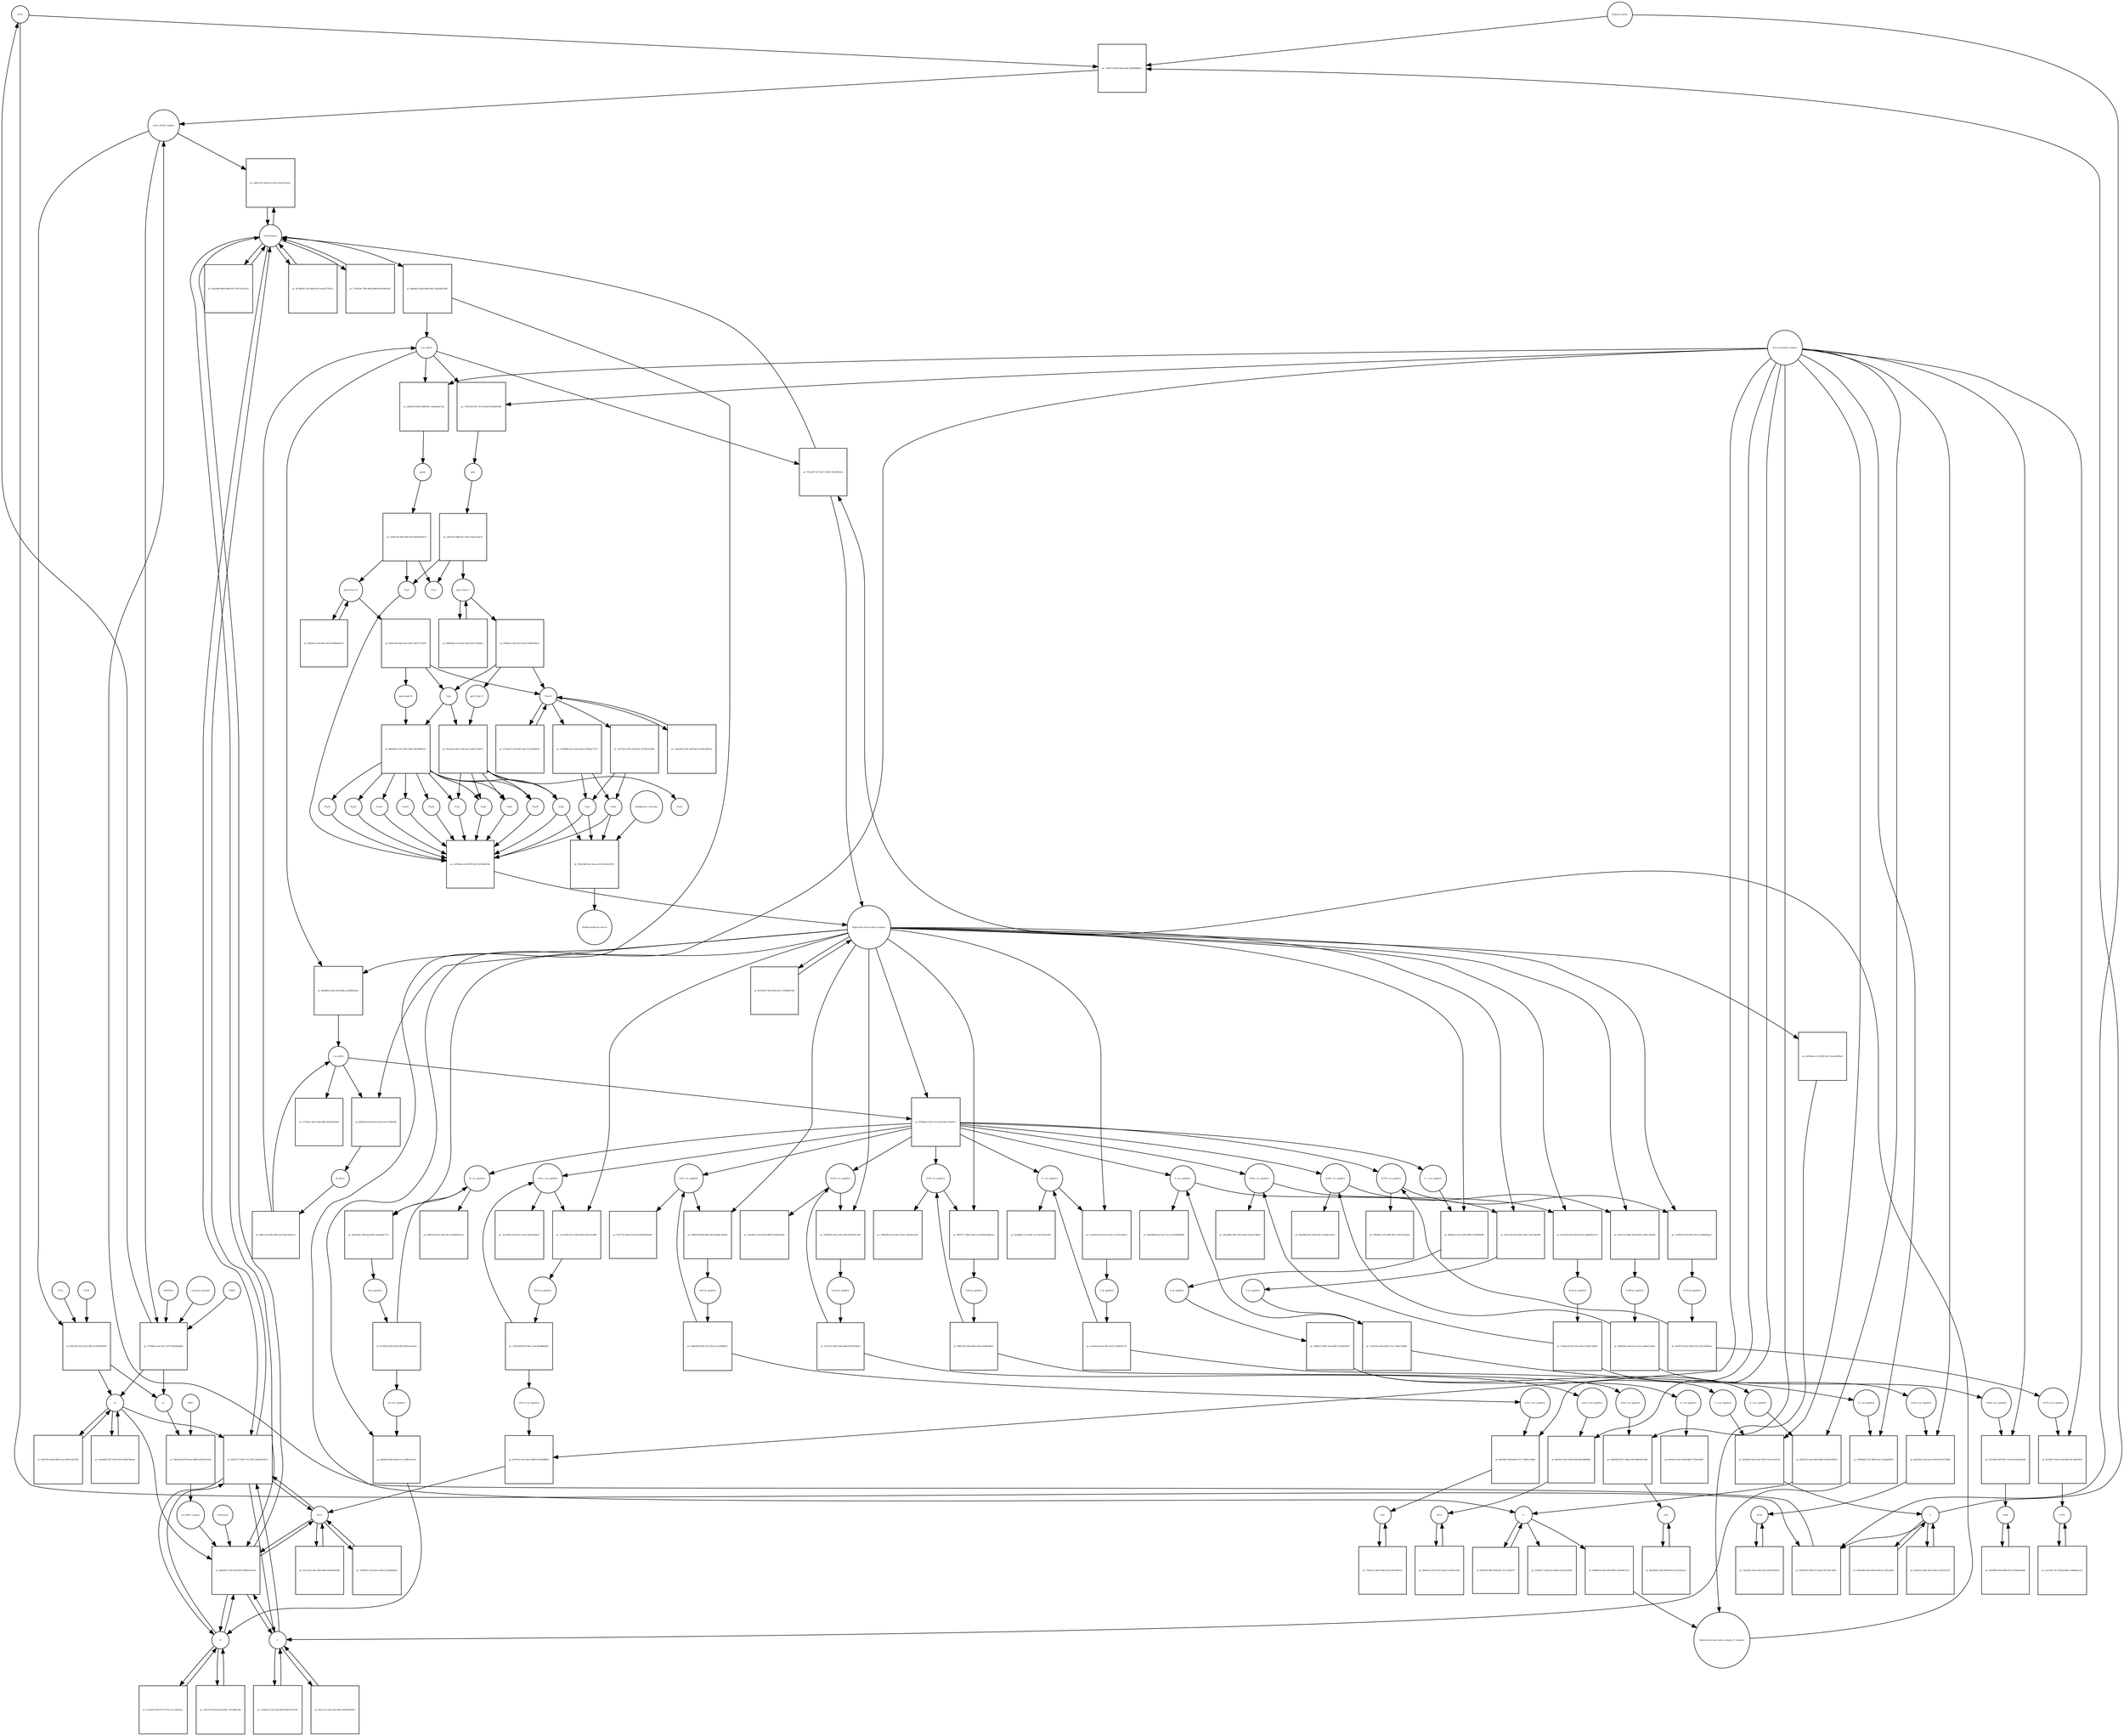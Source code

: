 strict digraph  {
ACE2 [annotation="", bipartite=0, cls=macromolecule, fontsize=4, label=ACE2, shape=circle];
"pr_72e0977f-f208-48ab-b858-52824086d0c3" [annotation="", bipartite=1, cls=process, fontsize=4, label="pr_72e0977f-f208-48ab-b858-52824086d0c3", shape=square];
"ACE2_SPIKE complex" [annotation="", bipartite=0, cls=complex, fontsize=4, label="ACE2_SPIKE complex", shape=circle];
"Heparan sulfate" [annotation="urn_miriam_obo.chebi_CHEBI%3A28815", bipartite=0, cls="simple chemical", fontsize=4, label="Heparan sulfate", shape=circle];
S [annotation=urn_miriam_uniprot_P0DTC2, bipartite=0, cls=macromolecule, fontsize=4, label=S, shape=circle];
Nucleocapsid [annotation="urn_miriam_obo.go_GO%3A0019013", bipartite=0, cls=complex, fontsize=4, label=Nucleocapsid, shape=circle];
"pr_2d58272b-c0d6-447a-bb75-ef9a7032ad3c" [annotation="", bipartite=1, cls=process, fontsize=4, label="pr_2d58272b-c0d6-447a-bb75-ef9a7032ad3c", shape=square];
"pr_f60e27fe-d333-42a1-8f41-4c7db34d1958" [annotation="", bipartite=1, cls=process, fontsize=4, label="pr_f60e27fe-d333-42a1-8f41-4c7db34d1958", shape=square];
S2 [annotation=urn_miriam_interpro_IPR002552, bipartite=0, cls=macromolecule, fontsize=4, label=S2, shape=circle];
CTSB [annotation="", bipartite=0, cls=macromolecule, fontsize=4, label=CTSB, shape=circle];
CTSL [annotation="", bipartite=0, cls=macromolecule, fontsize=4, label=CTSL, shape=circle];
S1 [annotation=urn_miriam_interpro_IPR002551, bipartite=0, cls=macromolecule, fontsize=4, label=S1, shape=circle];
"pr_0024503f-c968-4573-a9ac-007166c7b09e" [annotation="", bipartite=1, cls=process, fontsize=4, label="pr_0024503f-c968-4573-a9ac-007166c7b09e", shape=square];
"pr_2dde4557-e9b3-426f-8f7b-d3b65b2a3e03" [annotation="", bipartite=1, cls=process, fontsize=4, label="pr_2dde4557-e9b3-426f-8f7b-d3b65b2a3e03", shape=square];
cholesterol [annotation="urn_miriam_obo.chebi_CHEBI%3A16113", bipartite=0, cls="simple chemical", fontsize=4, label=cholesterol, shape=circle];
"S1_NRP1 complex" [annotation="", bipartite=0, cls=complex, fontsize=4, label="S1_NRP1 complex", shape=circle];
E [annotation=urn_miriam_uniprot_P0DTC4, bipartite=0, cls=macromolecule, fontsize=4, label=E, shape=circle];
M [annotation=urn_miriam_uniprot_P0DTC5, bipartite=0, cls=macromolecule, fontsize=4, label=M, shape=circle];
Orf7a [annotation=urn_miriam_uniprot_P0DTC7, bipartite=0, cls=macromolecule, fontsize=4, label=Orf7a, shape=circle];
"pr_b68ade22-f04a-44bd-86d3-1ad5b6b233b6" [annotation="", bipartite=1, cls=process, fontsize=4, label="pr_b68ade22-f04a-44bd-86d3-1ad5b6b233b6", shape=square];
"(+)ss gRNA" [annotation=urn_miriam_refseq_NC_045512, bipartite=0, cls="nucleic acid feature", fontsize=4, label="(+)ss gRNA", shape=circle];
N [annotation=urn_miriam_uniprot_P0DTC9, bipartite=0, cls="macromolecule multimer", fontsize=4, label=N, shape=circle];
"pr_4e788626-c302-4fd8-a014-eeab37279a7d" [annotation="", bipartite=1, cls=process, fontsize=4, label="pr_4e788626-c302-4fd8-a014-eeab37279a7d", shape=square];
"pr_1259234e-7985-468b-a6b8-6c94c84814d2" [annotation="", bipartite=1, cls=process, fontsize=4, label="pr_1259234e-7985-468b-a6b8-6c94c84814d2", shape=square];
"pr_a5a8f327-7ab8-4215-84db-ae25391597d6" [annotation="", bipartite=1, cls=process, fontsize=4, label="pr_a5a8f327-7ab8-4215-84db-ae25391597d6", shape=square];
"pr_f3f5f358-78f0-4304-bf6c-f513134657f7" [annotation="", bipartite=1, cls=process, fontsize=4, label="pr_f3f5f358-78f0-4304-bf6c-f513134657f7", shape=square];
"N (+)ss sgmRNA" [annotation=urn_miriam_ncbigene_43740575, bipartite=0, cls="nucleic acid feature", fontsize=4, label="N (+)ss sgmRNA", shape=circle];
"pr_20520a72-aa2e-4b30-b463-9202bc90b550" [annotation="", bipartite=1, cls=process, fontsize=4, label="pr_20520a72-aa2e-4b30-b463-9202bc90b550", shape=square];
"Host translation complex" [annotation="urn_miriam_obo.go_GO%3A0070992", bipartite=0, cls=complex, fontsize=4, label="Host translation complex", shape=circle];
"pr_ffe2c889-8468-4484-bcd7-5957e32473e3" [annotation="", bipartite=1, cls=process, fontsize=4, label="pr_ffe2c889-8468-4484-bcd7-5957e32473e3", shape=square];
"pr_3735ffd6-ca4e-4557-a97f-4461b85dbbf1" [annotation="", bipartite=1, cls=process, fontsize=4, label="pr_3735ffd6-ca4e-4557-a97f-4461b85dbbf1", shape=square];
FURIN [annotation="", bipartite=0, cls=macromolecule, fontsize=4, label=FURIN, shape=circle];
TMPRSS2 [annotation="", bipartite=0, cls=macromolecule, fontsize=4, label=TMPRSS2, shape=circle];
"Camostat mesylate" [annotation="urn_miriam_pubchem.compound_2536", bipartite=0, cls="simple chemical", fontsize=4, label="Camostat mesylate", shape=circle];
"pr_f8eb739c-6b4d-4669-a1a5-5967ee4a7538" [annotation="", bipartite=1, cls=process, fontsize=4, label="pr_f8eb739c-6b4d-4669-a1a5-5967ee4a7538", shape=square];
"Replication transcription complex_N oligomer" [annotation="", bipartite=0, cls=complex, fontsize=4, label="Replication transcription complex_N oligomer", shape=circle];
"pr_7ff3c894-7e97-4d77-b50b-e74cb09f4cbe" [annotation="", bipartite=1, cls=process, fontsize=4, label="pr_7ff3c894-7e97-4d77-b50b-e74cb09f4cbe", shape=square];
"Replication transcription complex" [annotation="", bipartite=0, cls=complex, fontsize=4, label="Replication transcription complex", shape=circle];
"pr_642d7c72-5845-471e-9f32-2a4b14912b15" [annotation="", bipartite=1, cls=process, fontsize=4, label="pr_642d7c72-5845-471e-9f32-2a4b14912b15", shape=square];
"pr_ea2a64b2-3f1f-475d-a395-fe36b139aa4e" [annotation="", bipartite=1, cls=process, fontsize=4, label="pr_ea2a64b2-3f1f-475d-a395-fe36b139aa4e", shape=square];
"pp1a Nsp3-11" [annotation=urn_miriam_uniprot_P0DTC1, bipartite=0, cls=macromolecule, fontsize=4, label="pp1a Nsp3-11", shape=circle];
"pr_e0480caf-3d35-4a74-b301-83dfef386aca" [annotation="", bipartite=1, cls=process, fontsize=4, label="pr_e0480caf-3d35-4a74-b301-83dfef386aca", shape=square];
"pp1a Nsp6-11" [annotation=urn_miriam_uniprot_P0DTC1, bipartite=0, cls=macromolecule, fontsize=4, label="pp1a Nsp6-11", shape=circle];
"Nsp3-4" [annotation="urn_miriam_ncbiprotein_YP_009725299|urn_miriam_ncbiprotein_YP_009725300", bipartite=0, cls=macromolecule, fontsize=4, label="Nsp3-4", shape=circle];
Nsp5 [annotation=urn_miriam_ncbiprotein_YP_009725301, bipartite=0, cls="macromolecule multimer", fontsize=4, label=Nsp5, shape=circle];
"Endoplasmic reticulum" [annotation="urn_miriam_obo.go_GO%3A0005783", bipartite=0, cls=complex, fontsize=4, label="Endoplasmic reticulum", shape=circle];
"pr_876e22b6-56c2-4eae-ac8f-95514a0cf47e" [annotation="", bipartite=1, cls=process, fontsize=4, label="pr_876e22b6-56c2-4eae-ac8f-95514a0cf47e", shape=square];
"Double-membrane vesicle" [annotation="urn_miriam_obo.go_GO%3A0039718", bipartite=0, cls=complex, fontsize=4, label="Double-membrane vesicle", shape=circle];
Nsp4 [annotation=urn_miriam_ncbiprotein_YP_009725300, bipartite=0, cls=macromolecule, fontsize=4, label=Nsp4, shape=circle];
Nsp3 [annotation=urn_miriam_ncbiprotein_YP_009725299, bipartite=0, cls=macromolecule, fontsize=4, label=Nsp3, shape=circle];
Nsp6 [annotation=urn_miriam_ncbiprotein_YP_009725302, bipartite=0, cls=macromolecule, fontsize=4, label=Nsp6, shape=circle];
"pr_b9db28ba-a313-4da1-b2f6-4261c7b830ac" [annotation="", bipartite=1, cls=process, fontsize=4, label="pr_b9db28ba-a313-4da1-b2f6-4261c7b830ac", shape=square];
"pr_124e2029-529e-4349-ba25-d7b92c6087ab" [annotation="", bipartite=1, cls=process, fontsize=4, label="pr_124e2029-529e-4349-ba25-d7b92c6087ab", shape=square];
"pp1ab Nsp3-16" [annotation=urn_miriam_uniprot_P0DTD1, bipartite=0, cls=macromolecule, fontsize=4, label="pp1ab Nsp3-16", shape=circle];
"pr_3fdf420a-a02d-4e4a-9ff2-fa9d6dadeb7d" [annotation="", bipartite=1, cls=process, fontsize=4, label="pr_3fdf420a-a02d-4e4a-9ff2-fa9d6dadeb7d", shape=square];
"pr_beeee3d2-b44d-41af-b59b-7d5b71776e95" [annotation="", bipartite=1, cls=process, fontsize=4, label="pr_beeee3d2-b44d-41af-b59b-7d5b71776e95", shape=square];
"pp1ab nsp6-16" [annotation=urn_miriam_uniprot_P0DTD1, bipartite=0, cls=macromolecule, fontsize=4, label="pp1ab nsp6-16", shape=circle];
"pr_41c81f2f-6e98-4772-a781-a7cc3447be1c" [annotation="", bipartite=1, cls=process, fontsize=4, label="pr_41c81f2f-6e98-4772-a781-a7cc3447be1c", shape=square];
"pr_1338e61a-5335-43f3-b630-0b4551b74781" [annotation="", bipartite=1, cls=process, fontsize=4, label="pr_1338e61a-5335-43f3-b630-0b4551b74781", shape=square];
"pr_fc54fc01-2b62-4622-b0e0-c1a837f21251" [annotation="", bipartite=1, cls=process, fontsize=4, label="pr_fc54fc01-2b62-4622-b0e0-c1a837f21251", shape=square];
"pr_c83e7250-602d-4e0d-904a-776ceb96a7ba" [annotation="", bipartite=1, cls=process, fontsize=4, label="pr_c83e7250-602d-4e0d-904a-776ceb96a7ba", shape=square];
"pr_69ce7272-52fa-44e4-9803-bd1fd2e96562" [annotation="", bipartite=1, cls=process, fontsize=4, label="pr_69ce7272-52fa-44e4-9803-bd1fd2e96562", shape=square];
"pr_0045d492-9a9f-4a95-8108-8cc23f81ed69" [annotation="", bipartite=1, cls=process, fontsize=4, label="pr_0045d492-9a9f-4a95-8108-8cc23f81ed69", shape=square];
"pr_26114c42-20ac-48f5-9d0b-694b2a82549f" [annotation="", bipartite=1, cls=process, fontsize=4, label="pr_26114c42-20ac-48f5-9d0b-694b2a82549f", shape=square];
Orf6 [annotation=urn_miriam_uniprot_P0DTC6, bipartite=0, cls=macromolecule, fontsize=4, label=Orf6, shape=circle];
"pr_716d735c-4d67-46d9-a2f4-fcf8cd067eb7" [annotation="", bipartite=1, cls=process, fontsize=4, label="pr_716d735c-4d67-46d9-a2f4-fcf8cd067eb7", shape=square];
Orf3a [annotation=urn_miriam_uniprot_P0DTC3, bipartite=0, cls=macromolecule, fontsize=4, label=Orf3a, shape=circle];
"pr_7de29621-9de3-4361-9d19-fb02f1d7853f" [annotation="", bipartite=1, cls=process, fontsize=4, label="pr_7de29621-9de3-4361-9d19-fb02f1d7853f", shape=square];
Orf8 [annotation=urn_miriam_uniprot_P0DTC8, bipartite=0, cls=macromolecule, fontsize=4, label=Orf8, shape=circle];
"pr_86cd6430-1658-4046-9f1f-5e17efc8eca2" [annotation="", bipartite=1, cls=process, fontsize=4, label="pr_86cd6430-1658-4046-9f1f-5e17efc8eca2", shape=square];
Orf9b [annotation=urn_miriam_uniprot_P0DTD2, bipartite=0, cls=macromolecule, fontsize=4, label=Orf9b, shape=circle];
"pr_4f2694fd-63bf-480d-9370-5d438a6a0846" [annotation="", bipartite=1, cls=process, fontsize=4, label="pr_4f2694fd-63bf-480d-9370-5d438a6a0846", shape=square];
Orf14 [annotation=urn_miriam_uniprot_P0DTD3, bipartite=0, cls=macromolecule, fontsize=4, label=Orf14, shape=circle];
"pr_49db31ad-20c8-47d7-ae06-21e2bfae16d6" [annotation="", bipartite=1, cls=process, fontsize=4, label="pr_49db31ad-20c8-47d7-ae06-21e2bfae16d6", shape=square];
Orf7b [annotation=urn_miriam_uniprot_P0DTD8, bipartite=0, cls=macromolecule, fontsize=4, label=Orf7b, shape=circle];
"pr_aa313d17-9c7b-4fbd-86a8-7eb8d64aca34" [annotation="", bipartite=1, cls=process, fontsize=4, label="pr_aa313d17-9c7b-4fbd-86a8-7eb8d64aca34", shape=square];
"pr_70708912-210b-44ca-9b30-252d286b04b3" [annotation="", bipartite=1, cls=process, fontsize=4, label="pr_70708912-210b-44ca-9b30-252d286b04b3", shape=square];
"M (+)ss sgmRNA" [annotation="", bipartite=0, cls="nucleic acid feature", fontsize=4, label="M (+)ss sgmRNA", shape=circle];
"pr_d29afe6f-0e6e-4ebd-9c11-a6ffbcafec41" [annotation="", bipartite=1, cls=process, fontsize=4, label="pr_d29afe6f-0e6e-4ebd-9c11-a6ffbcafec41", shape=square];
"E (+)ss sgmRNA" [annotation="", bipartite=0, cls="nucleic acid feature", fontsize=4, label="E (+)ss sgmRNA", shape=circle];
"pr_470838d9-7a15-4983-afaf-3125d4eb0f54" [annotation="", bipartite=1, cls=process, fontsize=4, label="pr_470838d9-7a15-4983-afaf-3125d4eb0f54", shape=square];
"S (+)ss sgmRNA" [annotation="", bipartite=0, cls="nucleic acid feature", fontsize=4, label="S (+)ss sgmRNA", shape=circle];
"pr_62581665-6dc0-46a7-8b39-2617eec5ac5b" [annotation="", bipartite=1, cls=process, fontsize=4, label="pr_62581665-6dc0-46a7-8b39-2617eec5ac5b", shape=square];
"Orf7a (+)ss sgmRNA" [annotation="", bipartite=0, cls="nucleic acid feature", fontsize=4, label="Orf7a (+)ss sgmRNA", shape=circle];
"pr_dc0f7dc2-1de3-45cb-890b-6c1b36d84f3e" [annotation="", bipartite=1, cls=process, fontsize=4, label="pr_dc0f7dc2-1de3-45cb-890b-6c1b36d84f3e", shape=square];
"Orf6  (+)ss sgmRNA" [annotation="", bipartite=0, cls="nucleic acid feature", fontsize=4, label="Orf6  (+)ss sgmRNA", shape=circle];
"pr_f9cd04f9-3639-40e0-a757-7dd9011ef6b5" [annotation="", bipartite=1, cls=process, fontsize=4, label="pr_f9cd04f9-3639-40e0-a757-7dd9011ef6b5", shape=square];
"Orf3a (+)ss sgmRNA" [annotation="", bipartite=0, cls="nucleic acid feature", fontsize=4, label="Orf3a (+)ss sgmRNA", shape=circle];
"pr_bad53261-a31b-4ae3-91f6-bc5fd727db6e" [annotation="", bipartite=1, cls=process, fontsize=4, label="pr_bad53261-a31b-4ae3-91f6-bc5fd727db6e", shape=square];
"Orf8 (+)ss sgmRNA" [annotation="", bipartite=0, cls="nucleic acid feature", fontsize=4, label="Orf8 (+)ss sgmRNA", shape=circle];
"pr_a9b62030-d971-4dbb-a7bf-8399e00cb382" [annotation="", bipartite=1, cls=process, fontsize=4, label="pr_a9b62030-d971-4dbb-a7bf-8399e00cb382", shape=square];
"Orf9b (+)ss sgmRNA" [annotation="", bipartite=0, cls="nucleic acid feature", fontsize=4, label="Orf9b (+)ss sgmRNA", shape=circle];
"pr_cf211bbd-e878-49c7-a31d-dc4fcdaeb39b" [annotation="", bipartite=1, cls=process, fontsize=4, label="pr_cf211bbd-e878-49c7-a31d-dc4fcdaeb39b", shape=square];
"Orf14 (+)ss sgmRNA" [annotation="", bipartite=0, cls="nucleic acid feature", fontsize=4, label="Orf14 (+)ss sgmRNA", shape=circle];
"pr_fdfc8a74-0fa5-4918-8e69-d9e3df49fb4f" [annotation="", bipartite=1, cls=process, fontsize=4, label="pr_fdfc8a74-0fa5-4918-8e69-d9e3df49fb4f", shape=square];
"Orf7b (+)ss sgmRNA" [annotation="", bipartite=0, cls="nucleic acid feature", fontsize=4, label="Orf7b (+)ss sgmRNA", shape=circle];
"pr_5f258ef7-242b-4c3d-94e6-36c1af0036eb" [annotation="", bipartite=1, cls=process, fontsize=4, label="pr_5f258ef7-242b-4c3d-94e6-36c1af0036eb", shape=square];
"(-)ss gRNA" [annotation=urn_miriam_refseq_NC_045512, bipartite=0, cls="nucleic acid feature", fontsize=4, label="(-)ss gRNA", shape=circle];
"pr_cf73563c-2b7a-444b-9883-80a3f5f546ed" [annotation="", bipartite=1, cls=process, fontsize=4, label="pr_cf73563c-2b7a-444b-9883-80a3f5f546ed", shape=square];
"pr_04688b39-b9e6-4f66-9963-244edf8a75a3" [annotation="", bipartite=1, cls=process, fontsize=4, label="pr_04688b39-b9e6-4f66-9963-244edf8a75a3", shape=square];
"pr_8de60631-b5ba-41d6-868a-cdc8f8a581b1" [annotation="", bipartite=1, cls=process, fontsize=4, label="pr_8de60631-b5ba-41d6-868a-cdc8f8a581b1", shape=square];
"M (-)ss sgmRNA" [annotation=urn_miriam_ncbigene_43740571, bipartite=0, cls="nucleic acid feature", fontsize=4, label="M (-)ss sgmRNA", shape=circle];
"pr_b566753e-02cf-40a8-9b73-e6bf400a3c42" [annotation="", bipartite=1, cls=process, fontsize=4, label="pr_b566753e-02cf-40a8-9b73-e6bf400a3c42", shape=square];
"E (-)ss sgmRNA" [annotation=urn_miriam_ncbigene_43740570, bipartite=0, cls="nucleic acid feature", fontsize=4, label="E (-)ss sgmRNA", shape=circle];
"pr_ba8e6b98-bca9-41e7-9c22-d11b8649da06" [annotation="", bipartite=1, cls=process, fontsize=4, label="pr_ba8e6b98-bca9-41e7-9c22-d11b8649da06", shape=square];
"S (-)ss sgmRNA" [annotation="", bipartite=0, cls="nucleic acid feature", fontsize=4, label="S (-)ss sgmRNA", shape=circle];
"pr_61abb0ed-cf14-4487-a1c2-bf735524c930" [annotation="", bipartite=1, cls=process, fontsize=4, label="pr_61abb0ed-cf14-4487-a1c2-bf735524c930", shape=square];
"Orf7a (-)ss sgmRNA" [annotation="", bipartite=0, cls="nucleic acid feature", fontsize=4, label="Orf7a (-)ss sgmRNA", shape=circle];
"pr_32522902-6a5d-44cc-bcb3-03a61e8464cf" [annotation="", bipartite=1, cls=process, fontsize=4, label="pr_32522902-6a5d-44cc-bcb3-03a61e8464cf", shape=square];
"Orf6 (-)ss sgmRNA" [annotation="", bipartite=0, cls="nucleic acid feature", fontsize=4, label="Orf6 (-)ss sgmRNA", shape=circle];
"pr_f7af77d7-85a0-432f-b1ad-68d81f054d5c" [annotation="", bipartite=1, cls=process, fontsize=4, label="pr_f7af77d7-85a0-432f-b1ad-68d81f054d5c", shape=square];
"Orf3a (-)ss sgmRNA" [annotation="", bipartite=0, cls="nucleic acid feature", fontsize=4, label="Orf3a (-)ss sgmRNA", shape=circle];
"pr_52aed866-5d87-409c-8ede-81e8ea75bbb5" [annotation="", bipartite=1, cls=process, fontsize=4, label="pr_52aed866-5d87-409c-8ede-81e8ea75bbb5", shape=square];
"Orf8 (-)ss sgmRNA" [annotation="", bipartite=0, cls="nucleic acid feature", fontsize=4, label="Orf8 (-)ss sgmRNA", shape=circle];
"pr_7892609d-e2cd-444c-b4a3-c18023fc2284" [annotation="", bipartite=1, cls=process, fontsize=4, label="pr_7892609d-e2cd-444c-b4a3-c18023fc2284", shape=square];
"Orf9b (-)ss sgmRNA" [annotation="", bipartite=0, cls="nucleic acid feature", fontsize=4, label="Orf9b (-)ss sgmRNA", shape=circle];
"pr_ff9e086d-ffab-4148-a8d7-e24bd61cb27a" [annotation="", bipartite=1, cls=process, fontsize=4, label="pr_ff9e086d-ffab-4148-a8d7-e24bd61cb27a", shape=square];
"Orf14 (-)ss sgmRNA" [annotation="", bipartite=0, cls="nucleic acid feature", fontsize=4, label="Orf14 (-)ss sgmRNA", shape=circle];
"pr_12ae9b5b-5336-4e9a-b899-974a643544f4" [annotation="", bipartite=1, cls=process, fontsize=4, label="pr_12ae9b5b-5336-4e9a-b899-974a643544f4", shape=square];
"Orf7b (-)ss sgmRNA" [annotation="", bipartite=0, cls="nucleic acid feature", fontsize=4, label="Orf7b (-)ss sgmRNA", shape=circle];
"pr_50059efe-707d-4ff6-9b79-3c82379e2deb" [annotation="", bipartite=1, cls=process, fontsize=4, label="pr_50059efe-707d-4ff6-9b79-3c82379e2deb", shape=square];
"pr_d0952300-6c06-48c9-be53-9a7517b65266" [annotation="", bipartite=1, cls=process, fontsize=4, label="pr_d0952300-6c06-48c9-be53-9a7517b65266", shape=square];
"ds gRNA" [annotation=urn_miriam_refseq_NC_045512, bipartite=0, cls="nucleic acid feature", fontsize=4, label="ds gRNA", shape=circle];
"pr_4822a5a0-149b-44c9-8f1f-14ada46e777a" [annotation="", bipartite=1, cls=process, fontsize=4, label="pr_4822a5a0-149b-44c9-8f1f-14ada46e777a", shape=square];
"M ds sgmRNA" [annotation="", bipartite=0, cls="nucleic acid feature", fontsize=4, label="M ds sgmRNA", shape=circle];
"pr_4c81c7a6-0edf-464e-9dcb-7e0321df29f6" [annotation="", bipartite=1, cls=process, fontsize=4, label="pr_4c81c7a6-0edf-464e-9dcb-7e0321df29f6", shape=square];
"E ds sgmRNA" [annotation="", bipartite=0, cls="nucleic acid feature", fontsize=4, label="E ds sgmRNA", shape=circle];
"pr_e1ee85a9-b1ad-4cc0-be61-c47267e56e23" [annotation="", bipartite=1, cls=process, fontsize=4, label="pr_e1ee85a9-b1ad-4cc0-be61-c47267e56e23", shape=square];
"S ds sgmRNA" [annotation="", bipartite=0, cls="nucleic acid feature", fontsize=4, label="S ds sgmRNA", shape=circle];
"pr_31ac8190-01e5-4786-be88-5ab01efe28f6" [annotation="", bipartite=1, cls=process, fontsize=4, label="pr_31ac8190-01e5-4786-be88-5ab01efe28f6", shape=square];
"Orf7a ds sgmRNA" [annotation="", bipartite=0, cls="nucleic acid feature", fontsize=4, label="Orf7a ds sgmRNA", shape=circle];
"pr_f76b0070-f828-4f8b-94c8-b9a4bca8e942" [annotation="", bipartite=1, cls=process, fontsize=4, label="pr_f76b0070-f828-4f8b-94c8-b9a4bca8e942", shape=square];
"Orf6 ds sgmRNA" [annotation="", bipartite=0, cls="nucleic acid feature", fontsize=4, label="Orf6 ds sgmRNA", shape=circle];
"pr_9c5912f4-da3b-4622-9a30-e40de062e11d" [annotation="", bipartite=1, cls=process, fontsize=4, label="pr_9c5912f4-da3b-4622-9a30-e40de062e11d", shape=square];
"Orf3a ds sgmRNA" [annotation="", bipartite=0, cls="nucleic acid feature", fontsize=4, label="Orf3a ds sgmRNA", shape=circle];
"pr_9d915771-88ad-40a0-a139-b03e18db01e0" [annotation="", bipartite=1, cls=process, fontsize=4, label="pr_9d915771-88ad-40a0-a139-b03e18db01e0", shape=square];
"Orf8 ds sgmRNA" [annotation="", bipartite=0, cls="nucleic acid feature", fontsize=4, label="Orf8 ds sgmRNA", shape=circle];
"pr_da627126-b8a2-49a0-845d-3168e17b4a4b" [annotation="", bipartite=1, cls=process, fontsize=4, label="pr_da627126-b8a2-49a0-845d-3168e17b4a4b", shape=square];
"Orf9b ds sgmRNA" [annotation="", bipartite=0, cls="nucleic acid feature", fontsize=4, label="Orf9b ds sgmRNA", shape=circle];
"pr_3350887d-2822-4cd5-b794-3d20796c336f" [annotation="", bipartite=1, cls=process, fontsize=4, label="pr_3350887d-2822-4cd5-b794-3d20796c336f", shape=square];
"Orf14 ds sgmRNA" [annotation="", bipartite=0, cls="nucleic acid feature", fontsize=4, label="Orf14 ds sgmRNA", shape=circle];
"pr_a1589356-2976-4876-8914-3f3d9ed3bae7" [annotation="", bipartite=1, cls=process, fontsize=4, label="pr_a1589356-2976-4876-8914-3f3d9ed3bae7", shape=square];
"Orf7b ds sgmRNA" [annotation="", bipartite=0, cls="nucleic acid feature", fontsize=4, label="Orf7b ds sgmRNA", shape=circle];
"pr_8b6a7a24-f300-440f-aef0-09ac542fa1ec" [annotation="", bipartite=1, cls=process, fontsize=4, label="pr_8b6a7a24-f300-440f-aef0-09ac542fa1ec", shape=square];
"pr_b133f61d-045e-4878-9ff0-e66521e3b2ed" [annotation="", bipartite=1, cls=process, fontsize=4, label="pr_b133f61d-045e-4878-9ff0-e66521e3b2ed", shape=square];
"pr_0c4553cb-e594-4828-a7ea-17b8e73a8bf0" [annotation="", bipartite=1, cls=process, fontsize=4, label="pr_0c4553cb-e594-4828-a7ea-17b8e73a8bf0", shape=square];
"pr_aa3a3e4a-dacd-44f1-ba3f-27edbf59e730" [annotation="", bipartite=1, cls=process, fontsize=4, label="pr_aa3a3e4a-dacd-44f1-ba3f-27edbf59e730", shape=square];
"pr_2720e398-8478-4bfc-a7e4-8f5ddbfbd4f3" [annotation="", bipartite=1, cls=process, fontsize=4, label="pr_2720e398-8478-4bfc-a7e4-8f5ddbfbd4f3", shape=square];
"pr_02db35b4-2096-4727-8231-6c1a6d494ef7" [annotation="", bipartite=1, cls=process, fontsize=4, label="pr_02db35b4-2096-4727-8231-6c1a6d494ef7", shape=square];
"pr_734edce8-6a37-4dc4-96a3-d238bc3a80af" [annotation="", bipartite=1, cls=process, fontsize=4, label="pr_734edce8-6a37-4dc4-96a3-d238bc3a80af", shape=square];
"pr_d9b671b1-0a0d-4f46-a004-bcfdde09fb71" [annotation="", bipartite=1, cls=process, fontsize=4, label="pr_d9b671b1-0a0d-4f46-a004-bcfdde09fb71", shape=square];
"pr_d67bb5ab-1aed-413e-a2a3-aa84a15c0b1a" [annotation="", bipartite=1, cls=process, fontsize=4, label="pr_d67bb5ab-1aed-413e-a2a3-aa84a15c0b1a", shape=square];
"pr_07a17ef7-56d7-4e8e-9d6d-95f1b1f942af" [annotation="", bipartite=1, cls=process, fontsize=4, label="pr_07a17ef7-56d7-4e8e-9d6d-95f1b1f942af", shape=square];
"pr_b3e99759-b0a2-45bb-9215-833c180f6aca" [annotation="", bipartite=1, cls=process, fontsize=4, label="pr_b3e99759-b0a2-45bb-9215-833c180f6aca", shape=square];
"N  (-)ss sgmRNA" [annotation=urn_miriam_ncbigene_43740575, bipartite=0, cls="nucleic acid feature", fontsize=4, label="N  (-)ss sgmRNA", shape=circle];
"pr_bf48a61e-0caf-4a29-9d98-cf7baf9636f0" [annotation="", bipartite=1, cls=process, fontsize=4, label="pr_bf48a61e-0caf-4a29-9d98-cf7baf9636f0", shape=square];
"N ds sgmRNA" [annotation="", bipartite=0, cls="nucleic acid feature", fontsize=4, label="N ds sgmRNA", shape=circle];
"pr_1d0f6571-6642-4c0e-b99f-579a6b267ff7" [annotation="", bipartite=1, cls=process, fontsize=4, label="pr_1d0f6571-6642-4c0e-b99f-579a6b267ff7", shape=square];
"N (-)ss sgmRNA" [annotation="", bipartite=0, cls="nucleic acid feature", fontsize=4, label="N (-)ss sgmRNA", shape=circle];
pp1ab [annotation=urn_miriam_uniprot_P0DTD1, bipartite=0, cls=macromolecule, fontsize=4, label=pp1ab, shape=circle];
"pr_22d9ccbd-60b4-4ff4-bb7d-8b3ef9a695c2" [annotation="", bipartite=1, cls=process, fontsize=4, label="pr_22d9ccbd-60b4-4ff4-bb7d-8b3ef9a695c2", shape=square];
Nsp2 [annotation=urn_miriam_ncbiprotein_YP_009725298, bipartite=0, cls=macromolecule, fontsize=4, label=Nsp2, shape=circle];
Nsp1 [annotation=urn_miriam_ncbiprotein_YP_009725297, bipartite=0, cls=macromolecule, fontsize=4, label=Nsp1, shape=circle];
pp1a [annotation=urn_miriam_uniprot_P0DTC1, bipartite=0, cls=macromolecule, fontsize=4, label=pp1a, shape=circle];
"pr_10faf70e-986b-4d77-8fc4-f30e1bce6c5c" [annotation="", bipartite=1, cls=process, fontsize=4, label="pr_10faf70e-986b-4d77-8fc4-f30e1bce6c5c", shape=square];
"pr_d7ea651f-c02d-4847-b43c-81d13d464cfe" [annotation="", bipartite=1, cls=process, fontsize=4, label="pr_d7ea651f-c02d-4847-b43c-81d13d464cfe", shape=square];
"pr_3a273ee3-ef64-43ed-9bc1-877f8c162660" [annotation="", bipartite=1, cls=process, fontsize=4, label="pr_3a273ee3-ef64-43ed-9bc1-877f8c162660", shape=square];
"pr_1138d900-bec9-4ab2-823e-839a4ba7727d" [annotation="", bipartite=1, cls=process, fontsize=4, label="pr_1138d900-bec9-4ab2-823e-839a4ba7727d", shape=square];
"pr_65ac8aee-66f7-452f-bee0-cb9577a04473" [annotation="", bipartite=1, cls=process, fontsize=4, label="pr_65ac8aee-66f7-452f-bee0-cb9577a04473", shape=square];
Nsp7 [annotation=urn_miriam_ncbiprotein_YP_009725303, bipartite=0, cls=macromolecule, fontsize=4, label=Nsp7, shape=circle];
Nsp8 [annotation=urn_miriam_ncbiprotein_YP_009725304, bipartite=0, cls=macromolecule, fontsize=4, label=Nsp8, shape=circle];
Nsp9 [annotation=urn_miriam_ncbiprotein_YP_009725305, bipartite=0, cls=macromolecule, fontsize=4, label=Nsp9, shape=circle];
Nsp10 [annotation=urn_miriam_ncbiprotein_YP_009725306, bipartite=0, cls=macromolecule, fontsize=4, label=Nsp10, shape=circle];
Nsp11 [annotation=urn_miriam_ncbiprotein_YP_009725312, bipartite=0, cls=macromolecule, fontsize=4, label=Nsp11, shape=circle];
"pr_8862942e-8725-449e-b485-c8d74896fc61" [annotation="", bipartite=1, cls=process, fontsize=4, label="pr_8862942e-8725-449e-b485-c8d74896fc61", shape=square];
Nsp13 [annotation=urn_miriam_ncbiprotein_YP_009725308, bipartite=0, cls=macromolecule, fontsize=4, label=Nsp13, shape=circle];
Nsp12 [annotation=urn_miriam_ncbiprotein_YP_009725307, bipartite=0, cls=macromolecule, fontsize=4, label=Nsp12, shape=circle];
Nsp16 [annotation=urn_miriam_ncbiprotein_YP_009725311, bipartite=0, cls=macromolecule, fontsize=4, label=Nsp16, shape=circle];
Nsp15 [annotation=urn_miriam_ncbiprotein_YP_009725310, bipartite=0, cls=macromolecule, fontsize=4, label=Nsp15, shape=circle];
Nsp14 [annotation=urn_miriam_ncbiprotein_YP_009725309, bipartite=0, cls=macromolecule, fontsize=4, label=Nsp14, shape=circle];
"pr_a27b64dc-bc04-49f7-825c-f410f348c32a" [annotation="", bipartite=1, cls=process, fontsize=4, label="pr_a27b64dc-bc04-49f7-825c-f410f348c32a", shape=square];
"pr_75281140-42e7-47e2-b2b0-67254604789f" [annotation="", bipartite=1, cls=process, fontsize=4, label="pr_75281140-42e7-47e2-b2b0-67254604789f", shape=square];
"pr_d463473e-8933-4448-99cc-83edae6a75a1" [annotation="", bipartite=1, cls=process, fontsize=4, label="pr_d463473e-8933-4448-99cc-83edae6a75a1", shape=square];
"pr_fe9e43a3-f3e3-4268-90df-377f6a5edb57" [annotation="", bipartite=1, cls=process, fontsize=4, label="pr_fe9e43a3-f3e3-4268-90df-377f6a5edb57", shape=square];
"pr_8f1f3834-754e-45d0-81ee-7305fb8b1598" [annotation="", bipartite=1, cls=process, fontsize=4, label="pr_8f1f3834-754e-45d0-81ee-7305fb8b1598", shape=square];
"pr_a0f50ea8-cc16-4358-92e2-1f1acb3805a9" [annotation="", bipartite=1, cls=process, fontsize=4, label="pr_a0f50ea8-cc16-4358-92e2-1f1acb3805a9", shape=square];
"pr_87899e23-25d5-47ce-b319-84cc37d1f417" [annotation="", bipartite=1, cls=process, fontsize=4, label="pr_87899e23-25d5-47ce-b319-84cc37d1f417", shape=square];
"pr_54a50ead-057b-40ce-9689-b22d70c41a84" [annotation="", bipartite=1, cls=process, fontsize=4, label="pr_54a50ead-057b-40ce-9689-b22d70c41a84", shape=square];
NRP1 [annotation="", bipartite=0, cls=macromolecule, fontsize=4, label=NRP1, shape=circle];
ACE2 -> "pr_72e0977f-f208-48ab-b858-52824086d0c3"  [annotation="", interaction_type=consumption];
ACE2 -> "pr_0024503f-c968-4573-a9ac-007166c7b09e"  [annotation="", interaction_type=consumption];
"pr_72e0977f-f208-48ab-b858-52824086d0c3" -> "ACE2_SPIKE complex"  [annotation="", interaction_type=production];
"ACE2_SPIKE complex" -> "pr_2d58272b-c0d6-447a-bb75-ef9a7032ad3c"  [annotation="urn_miriam_pubmed_32142651|urn_miriam_pubmed_32094589|urn_miriam_taxonomy_2697049", interaction_type=stimulation];
"ACE2_SPIKE complex" -> "pr_f60e27fe-d333-42a1-8f41-4c7db34d1958"  [annotation="", interaction_type=consumption];
"ACE2_SPIKE complex" -> "pr_3735ffd6-ca4e-4557-a97f-4461b85dbbf1"  [annotation="", interaction_type=consumption];
"Heparan sulfate" -> "pr_72e0977f-f208-48ab-b858-52824086d0c3"  [annotation="urn_miriam_pubmed_32142651|urn_miriam_pubmed_32094589|urn_miriam_taxonomy_2697049|urn_miriam_pubmed_32970989", interaction_type=stimulation];
"Heparan sulfate" -> "pr_0024503f-c968-4573-a9ac-007166c7b09e"  [annotation="urn_miriam_pubmed_32142651|urn_miriam_pubmed_32094589|urn_miriam_taxonomy_2697049|urn_miriam_pubmed_32155444|urn_miriam_pubmed_32970989", interaction_type=stimulation];
S -> "pr_72e0977f-f208-48ab-b858-52824086d0c3"  [annotation="", interaction_type=consumption];
S -> "pr_0024503f-c968-4573-a9ac-007166c7b09e"  [annotation="", interaction_type=consumption];
S -> "pr_fc54fc01-2b62-4622-b0e0-c1a837f21251"  [annotation="", interaction_type=consumption];
S -> "pr_0045d492-9a9f-4a95-8108-8cc23f81ed69"  [annotation="", interaction_type=consumption];
Nucleocapsid -> "pr_2d58272b-c0d6-447a-bb75-ef9a7032ad3c"  [annotation="", interaction_type=consumption];
Nucleocapsid -> "pr_2dde4557-e9b3-426f-8f7b-d3b65b2a3e03"  [annotation="", interaction_type=consumption];
Nucleocapsid -> "pr_b68ade22-f04a-44bd-86d3-1ad5b6b233b6"  [annotation="", interaction_type=consumption];
Nucleocapsid -> "pr_4e788626-c302-4fd8-a014-eeab37279a7d"  [annotation="", interaction_type=consumption];
Nucleocapsid -> "pr_1259234e-7985-468b-a6b8-6c94c84814d2"  [annotation="", interaction_type=consumption];
Nucleocapsid -> "pr_ffe2c889-8468-4484-bcd7-5957e32473e3"  [annotation="", interaction_type=consumption];
Nucleocapsid -> "pr_642d7c72-5845-471e-9f32-2a4b14912b15"  [annotation="", interaction_type=consumption];
"pr_2d58272b-c0d6-447a-bb75-ef9a7032ad3c" -> Nucleocapsid  [annotation="", interaction_type=production];
"pr_f60e27fe-d333-42a1-8f41-4c7db34d1958" -> S2  [annotation="", interaction_type=production];
"pr_f60e27fe-d333-42a1-8f41-4c7db34d1958" -> S1  [annotation="", interaction_type=production];
S2 -> "pr_2dde4557-e9b3-426f-8f7b-d3b65b2a3e03"  [annotation="urn_miriam_pubmed_32142651|urn_miriam_pubmed_32094589|urn_miriam_pubmed_32047258|urn_miriam_taxonomy_2697049|urn_miriam_pubmed_32944968", interaction_type=stimulation];
S2 -> "pr_f8eb739c-6b4d-4669-a1a5-5967ee4a7538"  [annotation="", interaction_type=consumption];
S2 -> "pr_642d7c72-5845-471e-9f32-2a4b14912b15"  [annotation="urn_miriam_pubmed_32142651|urn_miriam_pubmed_32047258|urn_miriam_taxonomy_2697049", interaction_type=stimulation];
S2 -> "pr_ea2a64b2-3f1f-475d-a395-fe36b139aa4e"  [annotation="", interaction_type=consumption];
CTSB -> "pr_f60e27fe-d333-42a1-8f41-4c7db34d1958"  [annotation="urn_miriam_pubmed_32142651|urn_miriam_taxonomy_2697049", interaction_type=catalysis];
CTSL -> "pr_f60e27fe-d333-42a1-8f41-4c7db34d1958"  [annotation="urn_miriam_pubmed_32142651|urn_miriam_taxonomy_2697049", interaction_type=catalysis];
S1 -> "pr_54a50ead-057b-40ce-9689-b22d70c41a84"  [annotation="", interaction_type=consumption];
"pr_0024503f-c968-4573-a9ac-007166c7b09e" -> "ACE2_SPIKE complex"  [annotation="", interaction_type=production];
"pr_2dde4557-e9b3-426f-8f7b-d3b65b2a3e03" -> Nucleocapsid  [annotation="", interaction_type=production];
"pr_2dde4557-e9b3-426f-8f7b-d3b65b2a3e03" -> E  [annotation="", interaction_type=production];
"pr_2dde4557-e9b3-426f-8f7b-d3b65b2a3e03" -> M  [annotation="", interaction_type=production];
"pr_2dde4557-e9b3-426f-8f7b-d3b65b2a3e03" -> Orf7a  [annotation="", interaction_type=production];
cholesterol -> "pr_2dde4557-e9b3-426f-8f7b-d3b65b2a3e03"  [annotation="urn_miriam_pubmed_32142651|urn_miriam_pubmed_32094589|urn_miriam_pubmed_32047258|urn_miriam_taxonomy_2697049|urn_miriam_pubmed_32944968", interaction_type=stimulation];
"S1_NRP1 complex" -> "pr_2dde4557-e9b3-426f-8f7b-d3b65b2a3e03"  [annotation="urn_miriam_pubmed_32142651|urn_miriam_pubmed_32094589|urn_miriam_pubmed_32047258|urn_miriam_taxonomy_2697049|urn_miriam_pubmed_32944968", interaction_type=stimulation];
E -> "pr_2dde4557-e9b3-426f-8f7b-d3b65b2a3e03"  [annotation="", interaction_type=consumption];
E -> "pr_642d7c72-5845-471e-9f32-2a4b14912b15"  [annotation="", interaction_type=consumption];
E -> "pr_1338e61a-5335-43f3-b630-0b4551b74781"  [annotation="", interaction_type=consumption];
E -> "pr_69ce7272-52fa-44e4-9803-bd1fd2e96562"  [annotation="", interaction_type=consumption];
M -> "pr_2dde4557-e9b3-426f-8f7b-d3b65b2a3e03"  [annotation="", interaction_type=consumption];
M -> "pr_642d7c72-5845-471e-9f32-2a4b14912b15"  [annotation="", interaction_type=consumption];
M -> "pr_41c81f2f-6e98-4772-a781-a7cc3447be1c"  [annotation="", interaction_type=consumption];
M -> "pr_c83e7250-602d-4e0d-904a-776ceb96a7ba"  [annotation="", interaction_type=consumption];
Orf7a -> "pr_2dde4557-e9b3-426f-8f7b-d3b65b2a3e03"  [annotation="", interaction_type=consumption];
Orf7a -> "pr_642d7c72-5845-471e-9f32-2a4b14912b15"  [annotation="", interaction_type=consumption];
Orf7a -> "pr_26114c42-20ac-48f5-9d0b-694b2a82549f"  [annotation="", interaction_type=consumption];
Orf7a -> "pr_70708912-210b-44ca-9b30-252d286b04b3"  [annotation="", interaction_type=consumption];
"pr_b68ade22-f04a-44bd-86d3-1ad5b6b233b6" -> "(+)ss gRNA"  [annotation="", interaction_type=production];
"pr_b68ade22-f04a-44bd-86d3-1ad5b6b233b6" -> N  [annotation="", interaction_type=production];
"(+)ss gRNA" -> "pr_7ff3c894-7e97-4d77-b50b-e74cb09f4cbe"  [annotation="", interaction_type=consumption];
"(+)ss gRNA" -> "pr_8de60631-b5ba-41d6-868a-cdc8f8a581b1"  [annotation="", interaction_type=consumption];
"(+)ss gRNA" -> "pr_75281140-42e7-47e2-b2b0-67254604789f"  [annotation="", interaction_type=consumption];
"(+)ss gRNA" -> "pr_d463473e-8933-4448-99cc-83edae6a75a1"  [annotation="", interaction_type=consumption];
N -> "pr_a5a8f327-7ab8-4215-84db-ae25391597d6"  [annotation="", interaction_type=consumption];
N -> "pr_f3f5f358-78f0-4304-bf6c-f513134657f7"  [annotation="", interaction_type=consumption];
N -> "pr_04688b39-b9e6-4f66-9963-244edf8a75a3"  [annotation="", interaction_type=consumption];
"pr_4e788626-c302-4fd8-a014-eeab37279a7d" -> Nucleocapsid  [annotation="", interaction_type=production];
"pr_1259234e-7985-468b-a6b8-6c94c84814d2" -> Nucleocapsid  [annotation="", interaction_type=production];
"pr_f3f5f358-78f0-4304-bf6c-f513134657f7" -> N  [annotation="", interaction_type=production];
"N (+)ss sgmRNA" -> "pr_20520a72-aa2e-4b30-b463-9202bc90b550"  [annotation="", interaction_type=consumption];
"pr_20520a72-aa2e-4b30-b463-9202bc90b550" -> N  [annotation="", interaction_type=production];
"Host translation complex" -> "pr_20520a72-aa2e-4b30-b463-9202bc90b550"  [annotation="", interaction_type="necessary stimulation"];
"Host translation complex" -> "pr_d29afe6f-0e6e-4ebd-9c11-a6ffbcafec41"  [annotation="urn_miriam_pubmed_31226023|urn_miriam_pubmed_27712623", interaction_type="necessary stimulation"];
"Host translation complex" -> "pr_470838d9-7a15-4983-afaf-3125d4eb0f54"  [annotation="urn_miriam_pubmed_31226023|urn_miriam_pubmed_27712623", interaction_type="necessary stimulation"];
"Host translation complex" -> "pr_62581665-6dc0-46a7-8b39-2617eec5ac5b"  [annotation="urn_miriam_pubmed_31226023|urn_miriam_pubmed_27712623", interaction_type="necessary stimulation"];
"Host translation complex" -> "pr_dc0f7dc2-1de3-45cb-890b-6c1b36d84f3e"  [annotation="urn_miriam_pubmed_31226023|urn_miriam_pubmed_27712623", interaction_type="necessary stimulation"];
"Host translation complex" -> "pr_f9cd04f9-3639-40e0-a757-7dd9011ef6b5"  [annotation="urn_miriam_pubmed_31226023|urn_miriam_pubmed_27712623", interaction_type="necessary stimulation"];
"Host translation complex" -> "pr_bad53261-a31b-4ae3-91f6-bc5fd727db6e"  [annotation="urn_miriam_pubmed_31226023|urn_miriam_pubmed_27712623", interaction_type="necessary stimulation"];
"Host translation complex" -> "pr_a9b62030-d971-4dbb-a7bf-8399e00cb382"  [annotation="urn_miriam_pubmed_31226023|urn_miriam_pubmed_27712623", interaction_type="necessary stimulation"];
"Host translation complex" -> "pr_cf211bbd-e878-49c7-a31d-dc4fcdaeb39b"  [annotation="urn_miriam_pubmed_31226023|urn_miriam_pubmed_27712623", interaction_type="necessary stimulation"];
"Host translation complex" -> "pr_fdfc8a74-0fa5-4918-8e69-d9e3df49fb4f"  [annotation="urn_miriam_pubmed_31226023|urn_miriam_pubmed_27712623", interaction_type="necessary stimulation"];
"Host translation complex" -> "pr_5f258ef7-242b-4c3d-94e6-36c1af0036eb"  [annotation="urn_miriam_pubmed_31226023|urn_miriam_pubmed_27712623", interaction_type="necessary stimulation"];
"Host translation complex" -> "pr_75281140-42e7-47e2-b2b0-67254604789f"  [annotation="urn_miriam_pubmed_31226023|urn_miriam_pubmed_27712623", interaction_type="necessary stimulation"];
"Host translation complex" -> "pr_d463473e-8933-4448-99cc-83edae6a75a1"  [annotation="urn_miriam_pubmed_31226023|urn_miriam_pubmed_27712623", interaction_type="necessary stimulation"];
"pr_ffe2c889-8468-4484-bcd7-5957e32473e3" -> Nucleocapsid  [annotation="", interaction_type=production];
"pr_3735ffd6-ca4e-4557-a97f-4461b85dbbf1" -> S2  [annotation="", interaction_type=production];
"pr_3735ffd6-ca4e-4557-a97f-4461b85dbbf1" -> ACE2  [annotation="", interaction_type=production];
"pr_3735ffd6-ca4e-4557-a97f-4461b85dbbf1" -> S1  [annotation="", interaction_type=production];
FURIN -> "pr_3735ffd6-ca4e-4557-a97f-4461b85dbbf1"  [annotation="urn_miriam_pubmed_32142651|urn_miriam_pubmed_32362314|urn_miriam_taxonomy_2697049", interaction_type=catalysis];
TMPRSS2 -> "pr_3735ffd6-ca4e-4557-a97f-4461b85dbbf1"  [annotation="urn_miriam_pubmed_32142651|urn_miriam_pubmed_32362314|urn_miriam_taxonomy_2697049", interaction_type=catalysis];
"Camostat mesylate" -> "pr_3735ffd6-ca4e-4557-a97f-4461b85dbbf1"  [annotation="urn_miriam_pubmed_32142651|urn_miriam_pubmed_32362314|urn_miriam_taxonomy_2697049", interaction_type=inhibition];
"pr_f8eb739c-6b4d-4669-a1a5-5967ee4a7538" -> S2  [annotation="", interaction_type=production];
"Replication transcription complex_N oligomer" -> "pr_7ff3c894-7e97-4d77-b50b-e74cb09f4cbe"  [annotation="", interaction_type=consumption];
"pr_7ff3c894-7e97-4d77-b50b-e74cb09f4cbe" -> Nucleocapsid  [annotation="", interaction_type=production];
"pr_7ff3c894-7e97-4d77-b50b-e74cb09f4cbe" -> "Replication transcription complex"  [annotation="", interaction_type=production];
"Replication transcription complex" -> "pr_8de60631-b5ba-41d6-868a-cdc8f8a581b1"  [annotation="urn_miriam_pubmed_22438542|urn_miriam_taxonomy_11142", interaction_type="necessary stimulation"];
"Replication transcription complex" -> "pr_d0952300-6c06-48c9-be53-9a7517b65266"  [annotation="urn_miriam_pubmed_22438542|urn_miriam_taxonomy_11142", interaction_type="necessary stimulation"];
"Replication transcription complex" -> "pr_4822a5a0-149b-44c9-8f1f-14ada46e777a"  [annotation="urn_miriam_pubmed_22438542|urn_miriam_taxonomy_11142", interaction_type="necessary stimulation"];
"Replication transcription complex" -> "pr_4c81c7a6-0edf-464e-9dcb-7e0321df29f6"  [annotation="urn_miriam_pubmed_22438542|urn_miriam_pubmed_11142", interaction_type="necessary stimulation"];
"Replication transcription complex" -> "pr_e1ee85a9-b1ad-4cc0-be61-c47267e56e23"  [annotation="urn_miriam_pubmed_22438542|urn_miriam_pubmed_11142", interaction_type="necessary stimulation"];
"Replication transcription complex" -> "pr_31ac8190-01e5-4786-be88-5ab01efe28f6"  [annotation="urn_miriam_pubmed_22438542|urn_miriam_taxonomy_11142", interaction_type="necessary stimulation"];
"Replication transcription complex" -> "pr_f76b0070-f828-4f8b-94c8-b9a4bca8e942"  [annotation="urn_miriam_pubmed_22438542|urn_miriam_taxonomy_11142", interaction_type="necessary stimulation"];
"Replication transcription complex" -> "pr_9c5912f4-da3b-4622-9a30-e40de062e11d"  [annotation="urn_miriam_pubmed_22438542|urn_miriam_taxonomy_11142", interaction_type="necessary stimulation"];
"Replication transcription complex" -> "pr_9d915771-88ad-40a0-a139-b03e18db01e0"  [annotation="urn_miriam_pubmed_22438542|urn_miriam_taxonomy_11142", interaction_type="necessary stimulation"];
"Replication transcription complex" -> "pr_da627126-b8a2-49a0-845d-3168e17b4a4b"  [annotation="urn_miriam_pubmed_22438542|urn_miriam_taxonomy_11142", interaction_type="necessary stimulation"];
"Replication transcription complex" -> "pr_3350887d-2822-4cd5-b794-3d20796c336f"  [annotation="urn_miriam_pubmed_22438542|urn_miriam_taxonomy_11142", interaction_type="necessary stimulation"];
"Replication transcription complex" -> "pr_a1589356-2976-4876-8914-3f3d9ed3bae7"  [annotation="urn_miriam_pubmed_22438542|urn_miriam_taxonomy_11142", interaction_type="necessary stimulation"];
"Replication transcription complex" -> "pr_bf48a61e-0caf-4a29-9d98-cf7baf9636f0"  [annotation="urn_miriam_pubmed_22438542|urn_miriam_taxonomy_11142", interaction_type="necessary stimulation"];
"Replication transcription complex" -> "pr_8f1f3834-754e-45d0-81ee-7305fb8b1598"  [annotation="", interaction_type=consumption];
"Replication transcription complex" -> "pr_a0f50ea8-cc16-4358-92e2-1f1acb3805a9"  [annotation="", interaction_type=consumption];
"Replication transcription complex" -> "pr_87899e23-25d5-47ce-b319-84cc37d1f417"  [annotation="urn_miriam_pubmed_8830530|urn_miriam_taxonomy_1138", interaction_type="necessary stimulation"];
"pr_642d7c72-5845-471e-9f32-2a4b14912b15" -> Nucleocapsid  [annotation="", interaction_type=production];
"pr_642d7c72-5845-471e-9f32-2a4b14912b15" -> Orf7a  [annotation="", interaction_type=production];
"pr_642d7c72-5845-471e-9f32-2a4b14912b15" -> E  [annotation="", interaction_type=production];
"pr_642d7c72-5845-471e-9f32-2a4b14912b15" -> M  [annotation="", interaction_type=production];
"pr_ea2a64b2-3f1f-475d-a395-fe36b139aa4e" -> S2  [annotation="", interaction_type=production];
"pp1a Nsp3-11" -> "pr_e0480caf-3d35-4a74-b301-83dfef386aca"  [annotation="urn_miriam_pubmed_21203998|urn_miriam_taxonomy_228407|urn_miriam_pubmed_15564471|urn_miriam_taxonomy_228330", interaction_type=catalysis];
"pp1a Nsp3-11" -> "pr_b9db28ba-a313-4da1-b2f6-4261c7b830ac"  [annotation="", interaction_type=consumption];
"pr_e0480caf-3d35-4a74-b301-83dfef386aca" -> "pp1a Nsp6-11"  [annotation="", interaction_type=production];
"pr_e0480caf-3d35-4a74-b301-83dfef386aca" -> "Nsp3-4"  [annotation="", interaction_type=production];
"pr_e0480caf-3d35-4a74-b301-83dfef386aca" -> Nsp5  [annotation="", interaction_type=production];
"pp1a Nsp6-11" -> "pr_65ac8aee-66f7-452f-bee0-cb9577a04473"  [annotation="", interaction_type=consumption];
"Nsp3-4" -> "pr_124e2029-529e-4349-ba25-d7b92c6087ab"  [annotation="", interaction_type=consumption];
"Nsp3-4" -> "pr_d7ea651f-c02d-4847-b43c-81d13d464cfe"  [annotation="", interaction_type=consumption];
"Nsp3-4" -> "pr_3a273ee3-ef64-43ed-9bc1-877f8c162660"  [annotation="urn_miriam_pubmed_15564471|urn_miriam_taxonomy_228330", interaction_type=catalysis];
"Nsp3-4" -> "pr_1138d900-bec9-4ab2-823e-839a4ba7727d"  [annotation="urn_miriam_pubmed_15564471|urn_miriam_taxonomy_228330", interaction_type=catalysis];
Nsp5 -> "pr_65ac8aee-66f7-452f-bee0-cb9577a04473"  [annotation="urn_miriam_pubmed_11907209|urn_miriam_taxonomy_11142", interaction_type=catalysis];
Nsp5 -> "pr_8862942e-8725-449e-b485-c8d74896fc61"  [annotation="urn_miriam_pubmed_11907209|urn_miriam_taxonomy_11142", interaction_type=catalysis];
"Endoplasmic reticulum" -> "pr_876e22b6-56c2-4eae-ac8f-95514a0cf47e"  [annotation="", interaction_type=consumption];
"pr_876e22b6-56c2-4eae-ac8f-95514a0cf47e" -> "Double-membrane vesicle"  [annotation="", interaction_type=production];
Nsp4 -> "pr_876e22b6-56c2-4eae-ac8f-95514a0cf47e"  [annotation="urn_miriam_pubmed_23943763|urn_miriam_taxonomy_227984", interaction_type=modulation];
Nsp4 -> "pr_a27b64dc-bc04-49f7-825c-f410f348c32a"  [annotation="", interaction_type=consumption];
Nsp3 -> "pr_876e22b6-56c2-4eae-ac8f-95514a0cf47e"  [annotation="urn_miriam_pubmed_23943763|urn_miriam_taxonomy_227984", interaction_type=modulation];
Nsp3 -> "pr_a27b64dc-bc04-49f7-825c-f410f348c32a"  [annotation="", interaction_type=consumption];
Nsp6 -> "pr_876e22b6-56c2-4eae-ac8f-95514a0cf47e"  [annotation="urn_miriam_pubmed_23943763|urn_miriam_taxonomy_227984", interaction_type=modulation];
Nsp6 -> "pr_a27b64dc-bc04-49f7-825c-f410f348c32a"  [annotation="", interaction_type=consumption];
"pr_b9db28ba-a313-4da1-b2f6-4261c7b830ac" -> "pp1a Nsp3-11"  [annotation="", interaction_type=production];
"pr_124e2029-529e-4349-ba25-d7b92c6087ab" -> "Nsp3-4"  [annotation="", interaction_type=production];
"pp1ab Nsp3-16" -> "pr_3fdf420a-a02d-4e4a-9ff2-fa9d6dadeb7d"  [annotation="", interaction_type=consumption];
"pp1ab Nsp3-16" -> "pr_beeee3d2-b44d-41af-b59b-7d5b71776e95"  [annotation="urn_miriam_pubmed_21203998|urn_miriam_taxonomy_228407|urn_miriam_pubmed_15564471|urn_miriam_taxonomy_228330", interaction_type=catalysis];
"pr_3fdf420a-a02d-4e4a-9ff2-fa9d6dadeb7d" -> "pp1ab Nsp3-16"  [annotation="", interaction_type=production];
"pr_beeee3d2-b44d-41af-b59b-7d5b71776e95" -> "pp1ab nsp6-16"  [annotation="", interaction_type=production];
"pr_beeee3d2-b44d-41af-b59b-7d5b71776e95" -> Nsp5  [annotation="", interaction_type=production];
"pr_beeee3d2-b44d-41af-b59b-7d5b71776e95" -> "Nsp3-4"  [annotation="", interaction_type=production];
"pp1ab nsp6-16" -> "pr_8862942e-8725-449e-b485-c8d74896fc61"  [annotation="", interaction_type=consumption];
"pr_41c81f2f-6e98-4772-a781-a7cc3447be1c" -> M  [annotation="", interaction_type=production];
"pr_1338e61a-5335-43f3-b630-0b4551b74781" -> E  [annotation="", interaction_type=production];
"pr_fc54fc01-2b62-4622-b0e0-c1a837f21251" -> S  [annotation="", interaction_type=production];
"pr_c83e7250-602d-4e0d-904a-776ceb96a7ba" -> M  [annotation="", interaction_type=production];
"pr_69ce7272-52fa-44e4-9803-bd1fd2e96562" -> E  [annotation="", interaction_type=production];
"pr_0045d492-9a9f-4a95-8108-8cc23f81ed69" -> S  [annotation="", interaction_type=production];
"pr_26114c42-20ac-48f5-9d0b-694b2a82549f" -> Orf7a  [annotation="", interaction_type=production];
Orf6 -> "pr_716d735c-4d67-46d9-a2f4-fcf8cd067eb7"  [annotation="", interaction_type=consumption];
"pr_716d735c-4d67-46d9-a2f4-fcf8cd067eb7" -> Orf6  [annotation="", interaction_type=production];
Orf3a -> "pr_7de29621-9de3-4361-9d19-fb02f1d7853f"  [annotation="", interaction_type=consumption];
"pr_7de29621-9de3-4361-9d19-fb02f1d7853f" -> Orf3a  [annotation="", interaction_type=production];
Orf8 -> "pr_86cd6430-1658-4046-9f1f-5e17efc8eca2"  [annotation="", interaction_type=consumption];
"pr_86cd6430-1658-4046-9f1f-5e17efc8eca2" -> Orf8  [annotation="", interaction_type=production];
Orf9b -> "pr_4f2694fd-63bf-480d-9370-5d438a6a0846"  [annotation="", interaction_type=consumption];
"pr_4f2694fd-63bf-480d-9370-5d438a6a0846" -> Orf9b  [annotation="", interaction_type=production];
Orf14 -> "pr_49db31ad-20c8-47d7-ae06-21e2bfae16d6"  [annotation="", interaction_type=consumption];
"pr_49db31ad-20c8-47d7-ae06-21e2bfae16d6" -> Orf14  [annotation="", interaction_type=production];
Orf7b -> "pr_aa313d17-9c7b-4fbd-86a8-7eb8d64aca34"  [annotation="", interaction_type=consumption];
"pr_aa313d17-9c7b-4fbd-86a8-7eb8d64aca34" -> Orf7b  [annotation="", interaction_type=production];
"pr_70708912-210b-44ca-9b30-252d286b04b3" -> Orf7a  [annotation="", interaction_type=production];
"M (+)ss sgmRNA" -> "pr_d29afe6f-0e6e-4ebd-9c11-a6ffbcafec41"  [annotation="", interaction_type=consumption];
"pr_d29afe6f-0e6e-4ebd-9c11-a6ffbcafec41" -> M  [annotation="", interaction_type=production];
"E (+)ss sgmRNA" -> "pr_470838d9-7a15-4983-afaf-3125d4eb0f54"  [annotation="", interaction_type=consumption];
"pr_470838d9-7a15-4983-afaf-3125d4eb0f54" -> E  [annotation="", interaction_type=production];
"S (+)ss sgmRNA" -> "pr_62581665-6dc0-46a7-8b39-2617eec5ac5b"  [annotation="", interaction_type=consumption];
"pr_62581665-6dc0-46a7-8b39-2617eec5ac5b" -> S  [annotation="", interaction_type=production];
"Orf7a (+)ss sgmRNA" -> "pr_dc0f7dc2-1de3-45cb-890b-6c1b36d84f3e"  [annotation="", interaction_type=consumption];
"pr_dc0f7dc2-1de3-45cb-890b-6c1b36d84f3e" -> Orf7a  [annotation="", interaction_type=production];
"Orf6  (+)ss sgmRNA" -> "pr_f9cd04f9-3639-40e0-a757-7dd9011ef6b5"  [annotation="", interaction_type=consumption];
"pr_f9cd04f9-3639-40e0-a757-7dd9011ef6b5" -> Orf6  [annotation="", interaction_type=production];
"Orf3a (+)ss sgmRNA" -> "pr_bad53261-a31b-4ae3-91f6-bc5fd727db6e"  [annotation="", interaction_type=consumption];
"pr_bad53261-a31b-4ae3-91f6-bc5fd727db6e" -> Orf3a  [annotation="", interaction_type=production];
"Orf8 (+)ss sgmRNA" -> "pr_a9b62030-d971-4dbb-a7bf-8399e00cb382"  [annotation="", interaction_type=consumption];
"pr_a9b62030-d971-4dbb-a7bf-8399e00cb382" -> Orf8  [annotation="", interaction_type=production];
"Orf9b (+)ss sgmRNA" -> "pr_cf211bbd-e878-49c7-a31d-dc4fcdaeb39b"  [annotation="", interaction_type=consumption];
"pr_cf211bbd-e878-49c7-a31d-dc4fcdaeb39b" -> Orf9b  [annotation="", interaction_type=production];
"Orf14 (+)ss sgmRNA" -> "pr_fdfc8a74-0fa5-4918-8e69-d9e3df49fb4f"  [annotation="", interaction_type=consumption];
"pr_fdfc8a74-0fa5-4918-8e69-d9e3df49fb4f" -> Orf14  [annotation="", interaction_type=production];
"Orf7b (+)ss sgmRNA" -> "pr_5f258ef7-242b-4c3d-94e6-36c1af0036eb"  [annotation="", interaction_type=consumption];
"pr_5f258ef7-242b-4c3d-94e6-36c1af0036eb" -> Orf7b  [annotation="", interaction_type=production];
"(-)ss gRNA" -> "pr_cf73563c-2b7a-444b-9883-80a3f5f546ed"  [annotation="", interaction_type=consumption];
"(-)ss gRNA" -> "pr_d0952300-6c06-48c9-be53-9a7517b65266"  [annotation="", interaction_type=consumption];
"(-)ss gRNA" -> "pr_87899e23-25d5-47ce-b319-84cc37d1f417"  [annotation="", interaction_type=consumption];
"pr_04688b39-b9e6-4f66-9963-244edf8a75a3" -> "Replication transcription complex_N oligomer"  [annotation="", interaction_type=production];
"pr_8de60631-b5ba-41d6-868a-cdc8f8a581b1" -> "(-)ss gRNA"  [annotation="", interaction_type=production];
"M (-)ss sgmRNA" -> "pr_b566753e-02cf-40a8-9b73-e6bf400a3c42"  [annotation="", interaction_type=consumption];
"M (-)ss sgmRNA" -> "pr_4822a5a0-149b-44c9-8f1f-14ada46e777a"  [annotation="", interaction_type=consumption];
"E (-)ss sgmRNA" -> "pr_ba8e6b98-bca9-41e7-9c22-d11b8649da06"  [annotation="", interaction_type=consumption];
"E (-)ss sgmRNA" -> "pr_4c81c7a6-0edf-464e-9dcb-7e0321df29f6"  [annotation="", interaction_type=consumption];
"S (-)ss sgmRNA" -> "pr_61abb0ed-cf14-4487-a1c2-bf735524c930"  [annotation="", interaction_type=consumption];
"S (-)ss sgmRNA" -> "pr_e1ee85a9-b1ad-4cc0-be61-c47267e56e23"  [annotation="", interaction_type=consumption];
"Orf7a (-)ss sgmRNA" -> "pr_32522902-6a5d-44cc-bcb3-03a61e8464cf"  [annotation="", interaction_type=consumption];
"Orf7a (-)ss sgmRNA" -> "pr_31ac8190-01e5-4786-be88-5ab01efe28f6"  [annotation="", interaction_type=consumption];
"Orf6 (-)ss sgmRNA" -> "pr_f7af77d7-85a0-432f-b1ad-68d81f054d5c"  [annotation="", interaction_type=consumption];
"Orf6 (-)ss sgmRNA" -> "pr_f76b0070-f828-4f8b-94c8-b9a4bca8e942"  [annotation="", interaction_type=consumption];
"Orf3a (-)ss sgmRNA" -> "pr_52aed866-5d87-409c-8ede-81e8ea75bbb5"  [annotation="", interaction_type=consumption];
"Orf3a (-)ss sgmRNA" -> "pr_9c5912f4-da3b-4622-9a30-e40de062e11d"  [annotation="", interaction_type=consumption];
"Orf8 (-)ss sgmRNA" -> "pr_7892609d-e2cd-444c-b4a3-c18023fc2284"  [annotation="", interaction_type=consumption];
"Orf8 (-)ss sgmRNA" -> "pr_9d915771-88ad-40a0-a139-b03e18db01e0"  [annotation="", interaction_type=consumption];
"Orf9b (-)ss sgmRNA" -> "pr_ff9e086d-ffab-4148-a8d7-e24bd61cb27a"  [annotation="", interaction_type=consumption];
"Orf9b (-)ss sgmRNA" -> "pr_da627126-b8a2-49a0-845d-3168e17b4a4b"  [annotation="", interaction_type=consumption];
"Orf14 (-)ss sgmRNA" -> "pr_12ae9b5b-5336-4e9a-b899-974a643544f4"  [annotation="", interaction_type=consumption];
"Orf14 (-)ss sgmRNA" -> "pr_3350887d-2822-4cd5-b794-3d20796c336f"  [annotation="", interaction_type=consumption];
"Orf7b (-)ss sgmRNA" -> "pr_50059efe-707d-4ff6-9b79-3c82379e2deb"  [annotation="", interaction_type=consumption];
"Orf7b (-)ss sgmRNA" -> "pr_a1589356-2976-4876-8914-3f3d9ed3bae7"  [annotation="", interaction_type=consumption];
"pr_d0952300-6c06-48c9-be53-9a7517b65266" -> "ds gRNA"  [annotation="", interaction_type=production];
"ds gRNA" -> "pr_8b6a7a24-f300-440f-aef0-09ac542fa1ec"  [annotation="", interaction_type=consumption];
"pr_4822a5a0-149b-44c9-8f1f-14ada46e777a" -> "M ds sgmRNA"  [annotation="", interaction_type=production];
"M ds sgmRNA" -> "pr_b133f61d-045e-4878-9ff0-e66521e3b2ed"  [annotation="", interaction_type=consumption];
"pr_4c81c7a6-0edf-464e-9dcb-7e0321df29f6" -> "E ds sgmRNA"  [annotation="", interaction_type=production];
"E ds sgmRNA" -> "pr_0c4553cb-e594-4828-a7ea-17b8e73a8bf0"  [annotation="", interaction_type=consumption];
"pr_e1ee85a9-b1ad-4cc0-be61-c47267e56e23" -> "S ds sgmRNA"  [annotation="", interaction_type=production];
"S ds sgmRNA" -> "pr_aa3a3e4a-dacd-44f1-ba3f-27edbf59e730"  [annotation="", interaction_type=consumption];
"pr_31ac8190-01e5-4786-be88-5ab01efe28f6" -> "Orf7a ds sgmRNA"  [annotation="", interaction_type=production];
"Orf7a ds sgmRNA" -> "pr_2720e398-8478-4bfc-a7e4-8f5ddbfbd4f3"  [annotation="", interaction_type=consumption];
"pr_f76b0070-f828-4f8b-94c8-b9a4bca8e942" -> "Orf6 ds sgmRNA"  [annotation="", interaction_type=production];
"Orf6 ds sgmRNA" -> "pr_02db35b4-2096-4727-8231-6c1a6d494ef7"  [annotation="", interaction_type=consumption];
"pr_9c5912f4-da3b-4622-9a30-e40de062e11d" -> "Orf3a ds sgmRNA"  [annotation="", interaction_type=production];
"Orf3a ds sgmRNA" -> "pr_734edce8-6a37-4dc4-96a3-d238bc3a80af"  [annotation="", interaction_type=consumption];
"pr_9d915771-88ad-40a0-a139-b03e18db01e0" -> "Orf8 ds sgmRNA"  [annotation="", interaction_type=production];
"Orf8 ds sgmRNA" -> "pr_d9b671b1-0a0d-4f46-a004-bcfdde09fb71"  [annotation="", interaction_type=consumption];
"pr_da627126-b8a2-49a0-845d-3168e17b4a4b" -> "Orf9b ds sgmRNA"  [annotation="", interaction_type=production];
"Orf9b ds sgmRNA" -> "pr_d67bb5ab-1aed-413e-a2a3-aa84a15c0b1a"  [annotation="", interaction_type=consumption];
"pr_3350887d-2822-4cd5-b794-3d20796c336f" -> "Orf14 ds sgmRNA"  [annotation="", interaction_type=production];
"Orf14 ds sgmRNA" -> "pr_07a17ef7-56d7-4e8e-9d6d-95f1b1f942af"  [annotation="", interaction_type=consumption];
"pr_a1589356-2976-4876-8914-3f3d9ed3bae7" -> "Orf7b ds sgmRNA"  [annotation="", interaction_type=production];
"Orf7b ds sgmRNA" -> "pr_b3e99759-b0a2-45bb-9215-833c180f6aca"  [annotation="", interaction_type=consumption];
"pr_8b6a7a24-f300-440f-aef0-09ac542fa1ec" -> "(-)ss gRNA"  [annotation="", interaction_type=production];
"pr_8b6a7a24-f300-440f-aef0-09ac542fa1ec" -> "(+)ss gRNA"  [annotation="", interaction_type=production];
"pr_b133f61d-045e-4878-9ff0-e66521e3b2ed" -> "M (-)ss sgmRNA"  [annotation="", interaction_type=production];
"pr_b133f61d-045e-4878-9ff0-e66521e3b2ed" -> "M (+)ss sgmRNA"  [annotation="", interaction_type=production];
"pr_0c4553cb-e594-4828-a7ea-17b8e73a8bf0" -> "E (-)ss sgmRNA"  [annotation="", interaction_type=production];
"pr_0c4553cb-e594-4828-a7ea-17b8e73a8bf0" -> "E (+)ss sgmRNA"  [annotation="", interaction_type=production];
"pr_aa3a3e4a-dacd-44f1-ba3f-27edbf59e730" -> "S (-)ss sgmRNA"  [annotation="", interaction_type=production];
"pr_aa3a3e4a-dacd-44f1-ba3f-27edbf59e730" -> "S (+)ss sgmRNA"  [annotation="", interaction_type=production];
"pr_2720e398-8478-4bfc-a7e4-8f5ddbfbd4f3" -> "Orf7a (-)ss sgmRNA"  [annotation="", interaction_type=production];
"pr_2720e398-8478-4bfc-a7e4-8f5ddbfbd4f3" -> "Orf7a (+)ss sgmRNA"  [annotation="", interaction_type=production];
"pr_02db35b4-2096-4727-8231-6c1a6d494ef7" -> "Orf6 (-)ss sgmRNA"  [annotation="", interaction_type=production];
"pr_02db35b4-2096-4727-8231-6c1a6d494ef7" -> "Orf6  (+)ss sgmRNA"  [annotation="", interaction_type=production];
"pr_734edce8-6a37-4dc4-96a3-d238bc3a80af" -> "Orf3a (-)ss sgmRNA"  [annotation="", interaction_type=production];
"pr_734edce8-6a37-4dc4-96a3-d238bc3a80af" -> "Orf3a (+)ss sgmRNA"  [annotation="", interaction_type=production];
"pr_d9b671b1-0a0d-4f46-a004-bcfdde09fb71" -> "Orf8 (-)ss sgmRNA"  [annotation="", interaction_type=production];
"pr_d9b671b1-0a0d-4f46-a004-bcfdde09fb71" -> "Orf8 (+)ss sgmRNA"  [annotation="", interaction_type=production];
"pr_d67bb5ab-1aed-413e-a2a3-aa84a15c0b1a" -> "Orf9b (-)ss sgmRNA"  [annotation="", interaction_type=production];
"pr_d67bb5ab-1aed-413e-a2a3-aa84a15c0b1a" -> "Orf9b (+)ss sgmRNA"  [annotation="", interaction_type=production];
"pr_07a17ef7-56d7-4e8e-9d6d-95f1b1f942af" -> "Orf14 (-)ss sgmRNA"  [annotation="", interaction_type=production];
"pr_07a17ef7-56d7-4e8e-9d6d-95f1b1f942af" -> "Orf14 (+)ss sgmRNA"  [annotation="", interaction_type=production];
"pr_b3e99759-b0a2-45bb-9215-833c180f6aca" -> "Orf7b (-)ss sgmRNA"  [annotation="", interaction_type=production];
"pr_b3e99759-b0a2-45bb-9215-833c180f6aca" -> "Orf7b (+)ss sgmRNA"  [annotation="", interaction_type=production];
"N  (-)ss sgmRNA" -> "pr_bf48a61e-0caf-4a29-9d98-cf7baf9636f0"  [annotation="", interaction_type=consumption];
"pr_bf48a61e-0caf-4a29-9d98-cf7baf9636f0" -> "N ds sgmRNA"  [annotation="", interaction_type=production];
"N ds sgmRNA" -> "pr_1d0f6571-6642-4c0e-b99f-579a6b267ff7"  [annotation="", interaction_type=consumption];
"pr_1d0f6571-6642-4c0e-b99f-579a6b267ff7" -> "N (-)ss sgmRNA"  [annotation="", interaction_type=production];
"pr_1d0f6571-6642-4c0e-b99f-579a6b267ff7" -> "N (+)ss sgmRNA"  [annotation="", interaction_type=production];
"N (-)ss sgmRNA" -> "pr_fe9e43a3-f3e3-4268-90df-377f6a5edb57"  [annotation="", interaction_type=consumption];
pp1ab -> "pr_22d9ccbd-60b4-4ff4-bb7d-8b3ef9a695c2"  [annotation="urn_miriam_pubmed_15564471|urn_miriam_taxonomy_228330", interaction_type=catalysis];
"pr_22d9ccbd-60b4-4ff4-bb7d-8b3ef9a695c2" -> "pp1ab Nsp3-16"  [annotation="", interaction_type=production];
"pr_22d9ccbd-60b4-4ff4-bb7d-8b3ef9a695c2" -> Nsp2  [annotation="", interaction_type=production];
"pr_22d9ccbd-60b4-4ff4-bb7d-8b3ef9a695c2" -> Nsp1  [annotation="", interaction_type=production];
Nsp2 -> "pr_a27b64dc-bc04-49f7-825c-f410f348c32a"  [annotation="", interaction_type=consumption];
pp1a -> "pr_10faf70e-986b-4d77-8fc4-f30e1bce6c5c"  [annotation="urn_miriam_pubmed_15564471|urn_miriam_taxonomy_228330", interaction_type=catalysis];
"pr_10faf70e-986b-4d77-8fc4-f30e1bce6c5c" -> "pp1a Nsp3-11"  [annotation="", interaction_type=production];
"pr_10faf70e-986b-4d77-8fc4-f30e1bce6c5c" -> Nsp2  [annotation="", interaction_type=production];
"pr_10faf70e-986b-4d77-8fc4-f30e1bce6c5c" -> Nsp1  [annotation="", interaction_type=production];
"pr_d7ea651f-c02d-4847-b43c-81d13d464cfe" -> "Nsp3-4"  [annotation="", interaction_type=production];
"pr_3a273ee3-ef64-43ed-9bc1-877f8c162660" -> Nsp4  [annotation="", interaction_type=production];
"pr_3a273ee3-ef64-43ed-9bc1-877f8c162660" -> Nsp3  [annotation="", interaction_type=production];
"pr_1138d900-bec9-4ab2-823e-839a4ba7727d" -> Nsp3  [annotation="", interaction_type=production];
"pr_1138d900-bec9-4ab2-823e-839a4ba7727d" -> Nsp4  [annotation="", interaction_type=production];
"pr_65ac8aee-66f7-452f-bee0-cb9577a04473" -> Nsp6  [annotation="", interaction_type=production];
"pr_65ac8aee-66f7-452f-bee0-cb9577a04473" -> Nsp7  [annotation="", interaction_type=production];
"pr_65ac8aee-66f7-452f-bee0-cb9577a04473" -> Nsp8  [annotation="", interaction_type=production];
"pr_65ac8aee-66f7-452f-bee0-cb9577a04473" -> Nsp9  [annotation="", interaction_type=production];
"pr_65ac8aee-66f7-452f-bee0-cb9577a04473" -> Nsp10  [annotation="", interaction_type=production];
"pr_65ac8aee-66f7-452f-bee0-cb9577a04473" -> Nsp11  [annotation="", interaction_type=production];
Nsp7 -> "pr_a27b64dc-bc04-49f7-825c-f410f348c32a"  [annotation="", interaction_type=consumption];
Nsp8 -> "pr_a27b64dc-bc04-49f7-825c-f410f348c32a"  [annotation="", interaction_type=consumption];
Nsp9 -> "pr_a27b64dc-bc04-49f7-825c-f410f348c32a"  [annotation="", interaction_type=consumption];
Nsp10 -> "pr_a27b64dc-bc04-49f7-825c-f410f348c32a"  [annotation="", interaction_type=consumption];
"pr_8862942e-8725-449e-b485-c8d74896fc61" -> Nsp13  [annotation="", interaction_type=production];
"pr_8862942e-8725-449e-b485-c8d74896fc61" -> Nsp12  [annotation="", interaction_type=production];
"pr_8862942e-8725-449e-b485-c8d74896fc61" -> Nsp10  [annotation="", interaction_type=production];
"pr_8862942e-8725-449e-b485-c8d74896fc61" -> Nsp9  [annotation="", interaction_type=production];
"pr_8862942e-8725-449e-b485-c8d74896fc61" -> Nsp8  [annotation="", interaction_type=production];
"pr_8862942e-8725-449e-b485-c8d74896fc61" -> Nsp7  [annotation="", interaction_type=production];
"pr_8862942e-8725-449e-b485-c8d74896fc61" -> Nsp6  [annotation="", interaction_type=production];
"pr_8862942e-8725-449e-b485-c8d74896fc61" -> Nsp16  [annotation="", interaction_type=production];
"pr_8862942e-8725-449e-b485-c8d74896fc61" -> Nsp15  [annotation="", interaction_type=production];
"pr_8862942e-8725-449e-b485-c8d74896fc61" -> Nsp14  [annotation="", interaction_type=production];
Nsp13 -> "pr_a27b64dc-bc04-49f7-825c-f410f348c32a"  [annotation="", interaction_type=consumption];
Nsp12 -> "pr_a27b64dc-bc04-49f7-825c-f410f348c32a"  [annotation="", interaction_type=consumption];
Nsp16 -> "pr_a27b64dc-bc04-49f7-825c-f410f348c32a"  [annotation="", interaction_type=consumption];
Nsp15 -> "pr_a27b64dc-bc04-49f7-825c-f410f348c32a"  [annotation="", interaction_type=consumption];
Nsp14 -> "pr_a27b64dc-bc04-49f7-825c-f410f348c32a"  [annotation="", interaction_type=consumption];
"pr_a27b64dc-bc04-49f7-825c-f410f348c32a" -> "Replication transcription complex"  [annotation="", interaction_type=production];
"pr_75281140-42e7-47e2-b2b0-67254604789f" -> pp1a  [annotation="", interaction_type=production];
"pr_d463473e-8933-4448-99cc-83edae6a75a1" -> pp1ab  [annotation="", interaction_type=production];
"pr_8f1f3834-754e-45d0-81ee-7305fb8b1598" -> "Replication transcription complex"  [annotation="", interaction_type=production];
"pr_a0f50ea8-cc16-4358-92e2-1f1acb3805a9" -> "Replication transcription complex_N oligomer"  [annotation="", interaction_type=production];
"pr_87899e23-25d5-47ce-b319-84cc37d1f417" -> "Orf7b (-)ss sgmRNA"  [annotation="", interaction_type=production];
"pr_87899e23-25d5-47ce-b319-84cc37d1f417" -> "N  (-)ss sgmRNA"  [annotation="", interaction_type=production];
"pr_87899e23-25d5-47ce-b319-84cc37d1f417" -> "M (-)ss sgmRNA"  [annotation="", interaction_type=production];
"pr_87899e23-25d5-47ce-b319-84cc37d1f417" -> "E (-)ss sgmRNA"  [annotation="", interaction_type=production];
"pr_87899e23-25d5-47ce-b319-84cc37d1f417" -> "S (-)ss sgmRNA"  [annotation="", interaction_type=production];
"pr_87899e23-25d5-47ce-b319-84cc37d1f417" -> "Orf7a (-)ss sgmRNA"  [annotation="", interaction_type=production];
"pr_87899e23-25d5-47ce-b319-84cc37d1f417" -> "Orf6 (-)ss sgmRNA"  [annotation="", interaction_type=production];
"pr_87899e23-25d5-47ce-b319-84cc37d1f417" -> "Orf3a (-)ss sgmRNA"  [annotation="", interaction_type=production];
"pr_87899e23-25d5-47ce-b319-84cc37d1f417" -> "Orf8 (-)ss sgmRNA"  [annotation="", interaction_type=production];
"pr_87899e23-25d5-47ce-b319-84cc37d1f417" -> "Orf9b (-)ss sgmRNA"  [annotation="", interaction_type=production];
"pr_87899e23-25d5-47ce-b319-84cc37d1f417" -> "Orf14 (-)ss sgmRNA"  [annotation="", interaction_type=production];
"pr_54a50ead-057b-40ce-9689-b22d70c41a84" -> "S1_NRP1 complex"  [annotation="", interaction_type=production];
NRP1 -> "pr_54a50ead-057b-40ce-9689-b22d70c41a84"  [annotation="", interaction_type=consumption];
}
